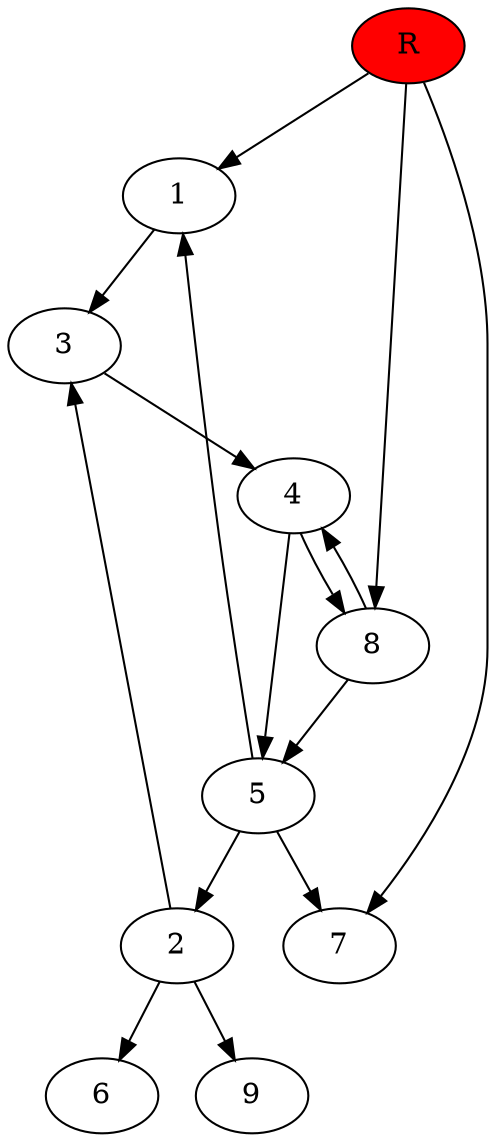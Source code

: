 digraph prb27388 {
	1
	2
	3
	4
	5
	6
	7
	8
	R [fillcolor="#ff0000" style=filled]
	1 -> 3
	2 -> 3
	2 -> 6
	2 -> 9
	3 -> 4
	4 -> 5
	4 -> 8
	5 -> 1
	5 -> 2
	5 -> 7
	8 -> 4
	8 -> 5
	R -> 1
	R -> 7
	R -> 8
}
